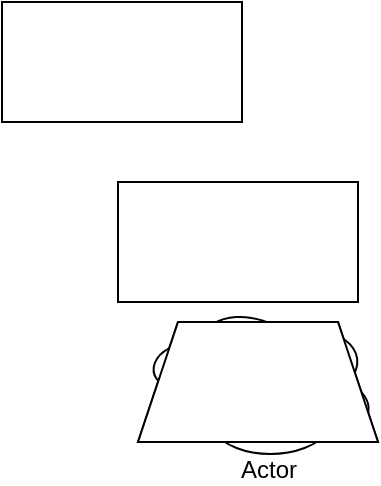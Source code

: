 <mxfile version="20.2.3" type="device"><diagram id="5wQFjr3sAsKjKQ4Ae8Vj" name="Page-1"><mxGraphModel dx="946" dy="672" grid="1" gridSize="10" guides="1" tooltips="1" connect="1" arrows="1" fold="1" page="1" pageScale="1" pageWidth="583" pageHeight="827" math="0" shadow="0"><root><mxCell id="0"/><mxCell id="1" parent="0"/><mxCell id="2p9P_W4ovnusZQecJ4TK-1" value="" style="rounded=0;whiteSpace=wrap;html=1;" vertex="1" parent="1"><mxGeometry x="230" y="320" width="120" height="60" as="geometry"/></mxCell><mxCell id="2p9P_W4ovnusZQecJ4TK-2" value="" style="rounded=0;whiteSpace=wrap;html=1;" vertex="1" parent="1"><mxGeometry x="172" y="230" width="120" height="60" as="geometry"/></mxCell><mxCell id="2p9P_W4ovnusZQecJ4TK-4" value="" style="shape=trapezoid;perimeter=trapezoidPerimeter;whiteSpace=wrap;html=1;fixedSize=1;" vertex="1" parent="1"><mxGeometry x="240" y="390" width="120" height="60" as="geometry"/></mxCell><mxCell id="2p9P_W4ovnusZQecJ4TK-5" value="" style="ellipse;shape=cloud;whiteSpace=wrap;html=1;" vertex="1" parent="1"><mxGeometry x="240" y="380" width="120" height="80" as="geometry"/></mxCell><mxCell id="2p9P_W4ovnusZQecJ4TK-6" value="Actor" style="shape=umlActor;verticalLabelPosition=bottom;verticalAlign=top;html=1;outlineConnect=0;" vertex="1" parent="1"><mxGeometry x="290" y="390" width="30" height="60" as="geometry"/></mxCell><mxCell id="2p9P_W4ovnusZQecJ4TK-7" value="" style="shape=trapezoid;perimeter=trapezoidPerimeter;whiteSpace=wrap;html=1;fixedSize=1;" vertex="1" parent="1"><mxGeometry x="240" y="390" width="120" height="60" as="geometry"/></mxCell></root></mxGraphModel></diagram></mxfile>